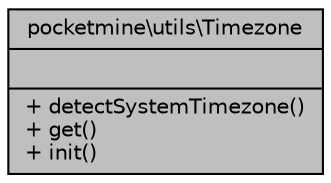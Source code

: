 digraph "pocketmine\utils\Timezone"
{
 // INTERACTIVE_SVG=YES
 // LATEX_PDF_SIZE
  edge [fontname="Helvetica",fontsize="10",labelfontname="Helvetica",labelfontsize="10"];
  node [fontname="Helvetica",fontsize="10",shape=record];
  Node1 [label="{pocketmine\\utils\\Timezone\n||+ detectSystemTimezone()\l+ get()\l+ init()\l}",height=0.2,width=0.4,color="black", fillcolor="grey75", style="filled", fontcolor="black",tooltip=" "];
}
